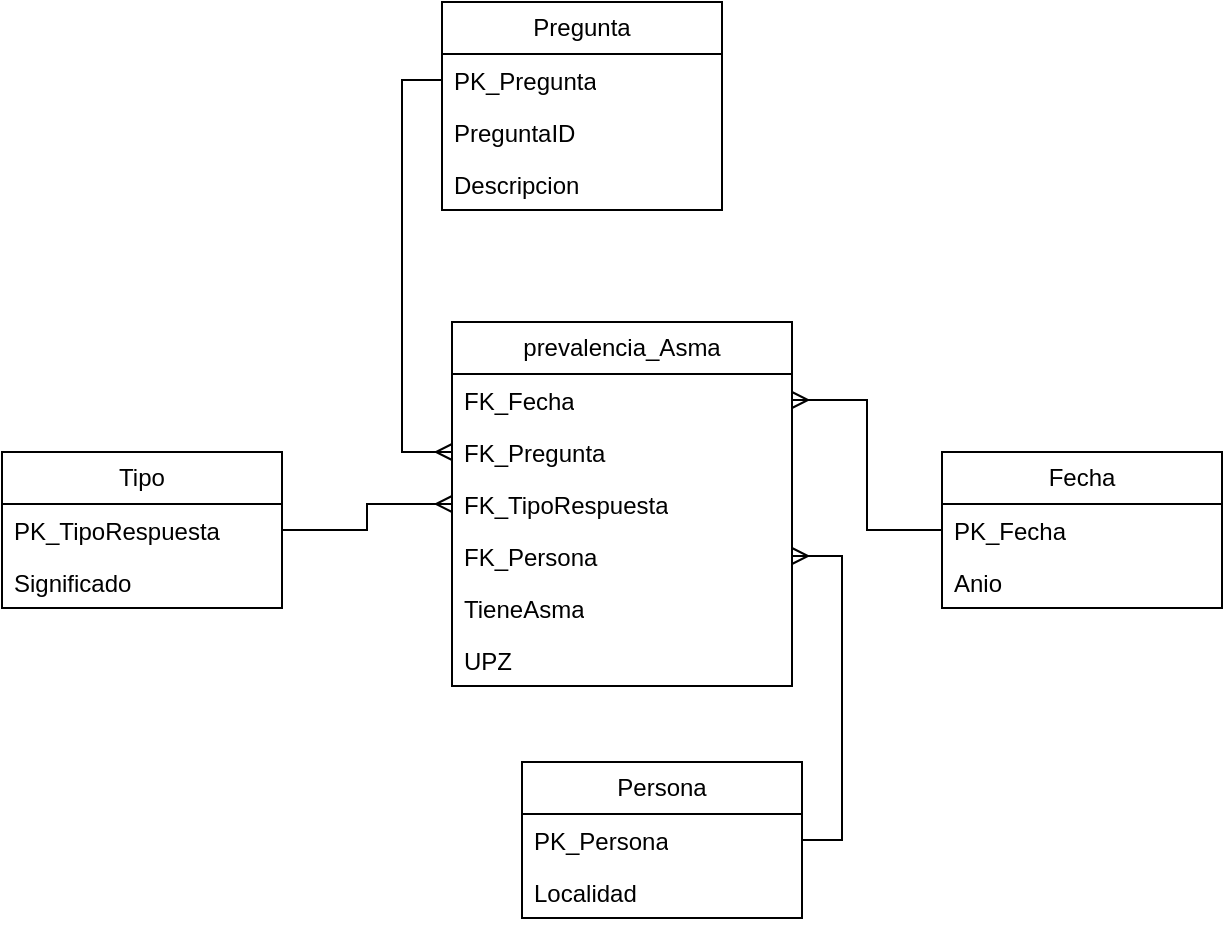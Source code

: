 <mxfile version="21.2.8" type="device">
  <diagram name="Page-1" id="7sN5qxj1kKwjcHihrwEu">
    <mxGraphModel dx="1418" dy="828" grid="1" gridSize="10" guides="1" tooltips="1" connect="1" arrows="1" fold="1" page="1" pageScale="1" pageWidth="850" pageHeight="1100" math="0" shadow="0">
      <root>
        <mxCell id="0" />
        <mxCell id="1" parent="0" />
        <mxCell id="GBqo_UzZIURFfs_csJp1-1" value="prevalencia_Asma" style="swimlane;fontStyle=0;childLayout=stackLayout;horizontal=1;startSize=26;fillColor=none;horizontalStack=0;resizeParent=1;resizeParentMax=0;resizeLast=0;collapsible=1;marginBottom=0;whiteSpace=wrap;html=1;" parent="1" vertex="1">
          <mxGeometry x="395" y="310" width="170" height="182" as="geometry" />
        </mxCell>
        <mxCell id="GBqo_UzZIURFfs_csJp1-2" value="FK_Fecha" style="text;strokeColor=none;fillColor=none;align=left;verticalAlign=top;spacingLeft=4;spacingRight=4;overflow=hidden;rotatable=0;points=[[0,0.5],[1,0.5]];portConstraint=eastwest;whiteSpace=wrap;html=1;" parent="GBqo_UzZIURFfs_csJp1-1" vertex="1">
          <mxGeometry y="26" width="170" height="26" as="geometry" />
        </mxCell>
        <mxCell id="GBqo_UzZIURFfs_csJp1-3" value="FK_Pregunta" style="text;strokeColor=none;fillColor=none;align=left;verticalAlign=top;spacingLeft=4;spacingRight=4;overflow=hidden;rotatable=0;points=[[0,0.5],[1,0.5]];portConstraint=eastwest;whiteSpace=wrap;html=1;" parent="GBqo_UzZIURFfs_csJp1-1" vertex="1">
          <mxGeometry y="52" width="170" height="26" as="geometry" />
        </mxCell>
        <mxCell id="GBqo_UzZIURFfs_csJp1-4" value="FK_TipoRespuesta" style="text;strokeColor=none;fillColor=none;align=left;verticalAlign=top;spacingLeft=4;spacingRight=4;overflow=hidden;rotatable=0;points=[[0,0.5],[1,0.5]];portConstraint=eastwest;whiteSpace=wrap;html=1;" parent="GBqo_UzZIURFfs_csJp1-1" vertex="1">
          <mxGeometry y="78" width="170" height="26" as="geometry" />
        </mxCell>
        <mxCell id="GBqo_UzZIURFfs_csJp1-40" value="FK_Persona" style="text;strokeColor=none;fillColor=none;align=left;verticalAlign=top;spacingLeft=4;spacingRight=4;overflow=hidden;rotatable=0;points=[[0,0.5],[1,0.5]];portConstraint=eastwest;whiteSpace=wrap;html=1;" parent="GBqo_UzZIURFfs_csJp1-1" vertex="1">
          <mxGeometry y="104" width="170" height="26" as="geometry" />
        </mxCell>
        <mxCell id="GBqo_UzZIURFfs_csJp1-41" value="TieneAsma" style="text;strokeColor=none;fillColor=none;align=left;verticalAlign=top;spacingLeft=4;spacingRight=4;overflow=hidden;rotatable=0;points=[[0,0.5],[1,0.5]];portConstraint=eastwest;whiteSpace=wrap;html=1;" parent="GBqo_UzZIURFfs_csJp1-1" vertex="1">
          <mxGeometry y="130" width="170" height="26" as="geometry" />
        </mxCell>
        <mxCell id="GBqo_UzZIURFfs_csJp1-42" value="UPZ" style="text;strokeColor=none;fillColor=none;align=left;verticalAlign=top;spacingLeft=4;spacingRight=4;overflow=hidden;rotatable=0;points=[[0,0.5],[1,0.5]];portConstraint=eastwest;whiteSpace=wrap;html=1;" parent="GBqo_UzZIURFfs_csJp1-1" vertex="1">
          <mxGeometry y="156" width="170" height="26" as="geometry" />
        </mxCell>
        <mxCell id="GBqo_UzZIURFfs_csJp1-5" value="Tipo" style="swimlane;fontStyle=0;childLayout=stackLayout;horizontal=1;startSize=26;fillColor=none;horizontalStack=0;resizeParent=1;resizeParentMax=0;resizeLast=0;collapsible=1;marginBottom=0;whiteSpace=wrap;html=1;" parent="1" vertex="1">
          <mxGeometry x="170" y="375" width="140" height="78" as="geometry" />
        </mxCell>
        <mxCell id="GBqo_UzZIURFfs_csJp1-6" value="PK_TipoRespuesta" style="text;strokeColor=none;fillColor=none;align=left;verticalAlign=top;spacingLeft=4;spacingRight=4;overflow=hidden;rotatable=0;points=[[0,0.5],[1,0.5]];portConstraint=eastwest;whiteSpace=wrap;html=1;" parent="GBqo_UzZIURFfs_csJp1-5" vertex="1">
          <mxGeometry y="26" width="140" height="26" as="geometry" />
        </mxCell>
        <mxCell id="GBqo_UzZIURFfs_csJp1-7" value="Significado" style="text;strokeColor=none;fillColor=none;align=left;verticalAlign=top;spacingLeft=4;spacingRight=4;overflow=hidden;rotatable=0;points=[[0,0.5],[1,0.5]];portConstraint=eastwest;whiteSpace=wrap;html=1;" parent="GBqo_UzZIURFfs_csJp1-5" vertex="1">
          <mxGeometry y="52" width="140" height="26" as="geometry" />
        </mxCell>
        <mxCell id="GBqo_UzZIURFfs_csJp1-13" value="Persona" style="swimlane;fontStyle=0;childLayout=stackLayout;horizontal=1;startSize=26;fillColor=none;horizontalStack=0;resizeParent=1;resizeParentMax=0;resizeLast=0;collapsible=1;marginBottom=0;whiteSpace=wrap;html=1;" parent="1" vertex="1">
          <mxGeometry x="430" y="530" width="140" height="78" as="geometry" />
        </mxCell>
        <mxCell id="GBqo_UzZIURFfs_csJp1-14" value="PK_Persona" style="text;strokeColor=none;fillColor=none;align=left;verticalAlign=top;spacingLeft=4;spacingRight=4;overflow=hidden;rotatable=0;points=[[0,0.5],[1,0.5]];portConstraint=eastwest;whiteSpace=wrap;html=1;" parent="GBqo_UzZIURFfs_csJp1-13" vertex="1">
          <mxGeometry y="26" width="140" height="26" as="geometry" />
        </mxCell>
        <mxCell id="GBqo_UzZIURFfs_csJp1-15" value="Localidad" style="text;strokeColor=none;fillColor=none;align=left;verticalAlign=top;spacingLeft=4;spacingRight=4;overflow=hidden;rotatable=0;points=[[0,0.5],[1,0.5]];portConstraint=eastwest;whiteSpace=wrap;html=1;" parent="GBqo_UzZIURFfs_csJp1-13" vertex="1">
          <mxGeometry y="52" width="140" height="26" as="geometry" />
        </mxCell>
        <mxCell id="GBqo_UzZIURFfs_csJp1-17" value="Fecha" style="swimlane;fontStyle=0;childLayout=stackLayout;horizontal=1;startSize=26;fillColor=none;horizontalStack=0;resizeParent=1;resizeParentMax=0;resizeLast=0;collapsible=1;marginBottom=0;whiteSpace=wrap;html=1;" parent="1" vertex="1">
          <mxGeometry x="640" y="375" width="140" height="78" as="geometry" />
        </mxCell>
        <mxCell id="GBqo_UzZIURFfs_csJp1-18" value="PK_Fecha" style="text;strokeColor=none;fillColor=none;align=left;verticalAlign=top;spacingLeft=4;spacingRight=4;overflow=hidden;rotatable=0;points=[[0,0.5],[1,0.5]];portConstraint=eastwest;whiteSpace=wrap;html=1;" parent="GBqo_UzZIURFfs_csJp1-17" vertex="1">
          <mxGeometry y="26" width="140" height="26" as="geometry" />
        </mxCell>
        <mxCell id="GBqo_UzZIURFfs_csJp1-20" value="Anio" style="text;strokeColor=none;fillColor=none;align=left;verticalAlign=top;spacingLeft=4;spacingRight=4;overflow=hidden;rotatable=0;points=[[0,0.5],[1,0.5]];portConstraint=eastwest;whiteSpace=wrap;html=1;" parent="GBqo_UzZIURFfs_csJp1-17" vertex="1">
          <mxGeometry y="52" width="140" height="26" as="geometry" />
        </mxCell>
        <mxCell id="GBqo_UzZIURFfs_csJp1-36" value="Pregunta" style="swimlane;fontStyle=0;childLayout=stackLayout;horizontal=1;startSize=26;fillColor=none;horizontalStack=0;resizeParent=1;resizeParentMax=0;resizeLast=0;collapsible=1;marginBottom=0;whiteSpace=wrap;html=1;" parent="1" vertex="1">
          <mxGeometry x="390" y="150" width="140" height="104" as="geometry" />
        </mxCell>
        <mxCell id="GBqo_UzZIURFfs_csJp1-37" value="PK_Pregunta" style="text;strokeColor=none;fillColor=none;align=left;verticalAlign=top;spacingLeft=4;spacingRight=4;overflow=hidden;rotatable=0;points=[[0,0.5],[1,0.5]];portConstraint=eastwest;whiteSpace=wrap;html=1;" parent="GBqo_UzZIURFfs_csJp1-36" vertex="1">
          <mxGeometry y="26" width="140" height="26" as="geometry" />
        </mxCell>
        <mxCell id="GBqo_UzZIURFfs_csJp1-38" value="PreguntaID" style="text;strokeColor=none;fillColor=none;align=left;verticalAlign=top;spacingLeft=4;spacingRight=4;overflow=hidden;rotatable=0;points=[[0,0.5],[1,0.5]];portConstraint=eastwest;whiteSpace=wrap;html=1;" parent="GBqo_UzZIURFfs_csJp1-36" vertex="1">
          <mxGeometry y="52" width="140" height="26" as="geometry" />
        </mxCell>
        <mxCell id="GBqo_UzZIURFfs_csJp1-39" value="Descripcion" style="text;strokeColor=none;fillColor=none;align=left;verticalAlign=top;spacingLeft=4;spacingRight=4;overflow=hidden;rotatable=0;points=[[0,0.5],[1,0.5]];portConstraint=eastwest;whiteSpace=wrap;html=1;" parent="GBqo_UzZIURFfs_csJp1-36" vertex="1">
          <mxGeometry y="78" width="140" height="26" as="geometry" />
        </mxCell>
        <mxCell id="GBqo_UzZIURFfs_csJp1-44" style="edgeStyle=orthogonalEdgeStyle;rounded=0;orthogonalLoop=1;jettySize=auto;html=1;exitX=0;exitY=0.5;exitDx=0;exitDy=0;entryX=1;entryY=0.5;entryDx=0;entryDy=0;endArrow=ERmany;endFill=0;" parent="1" source="GBqo_UzZIURFfs_csJp1-18" target="GBqo_UzZIURFfs_csJp1-2" edge="1">
          <mxGeometry relative="1" as="geometry" />
        </mxCell>
        <mxCell id="GBqo_UzZIURFfs_csJp1-46" style="edgeStyle=orthogonalEdgeStyle;rounded=0;orthogonalLoop=1;jettySize=auto;html=1;exitX=0;exitY=0.5;exitDx=0;exitDy=0;entryX=0;entryY=0.5;entryDx=0;entryDy=0;endArrow=ERmany;endFill=0;" parent="1" source="GBqo_UzZIURFfs_csJp1-37" target="GBqo_UzZIURFfs_csJp1-3" edge="1">
          <mxGeometry relative="1" as="geometry" />
        </mxCell>
        <mxCell id="GBqo_UzZIURFfs_csJp1-47" style="edgeStyle=orthogonalEdgeStyle;rounded=0;orthogonalLoop=1;jettySize=auto;html=1;exitX=1;exitY=0.5;exitDx=0;exitDy=0;entryX=0;entryY=0.5;entryDx=0;entryDy=0;endArrow=ERmany;endFill=0;" parent="1" source="GBqo_UzZIURFfs_csJp1-6" target="GBqo_UzZIURFfs_csJp1-4" edge="1">
          <mxGeometry relative="1" as="geometry" />
        </mxCell>
        <mxCell id="GBqo_UzZIURFfs_csJp1-48" style="edgeStyle=orthogonalEdgeStyle;rounded=0;orthogonalLoop=1;jettySize=auto;html=1;exitX=1;exitY=0.5;exitDx=0;exitDy=0;entryX=1;entryY=0.5;entryDx=0;entryDy=0;endArrow=ERmany;endFill=0;" parent="1" source="GBqo_UzZIURFfs_csJp1-14" target="GBqo_UzZIURFfs_csJp1-40" edge="1">
          <mxGeometry relative="1" as="geometry" />
        </mxCell>
      </root>
    </mxGraphModel>
  </diagram>
</mxfile>
